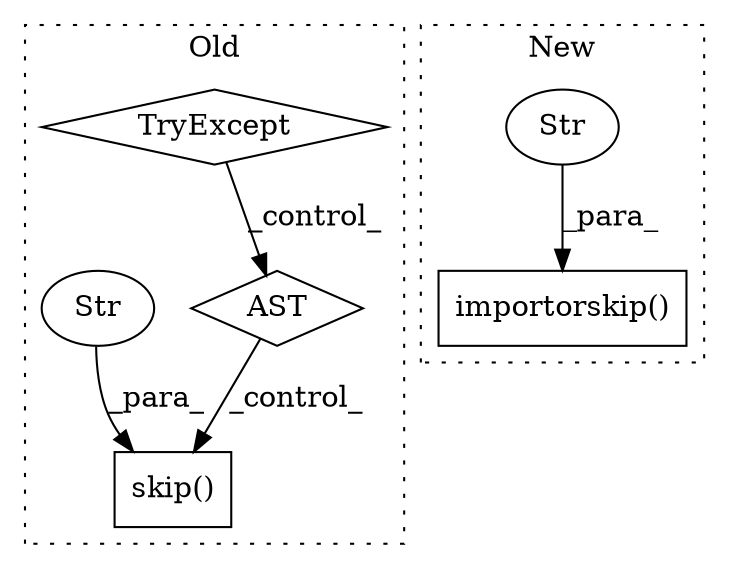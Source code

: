 digraph G {
subgraph cluster0 {
1 [label="TryExcept" a="71" s="2201" l="13" shape="diamond"];
3 [label="skip()" a="75" s="2259,2313" l="12,1" shape="box"];
4 [label="AST" a="2" s="2231,0" l="7,0" shape="diamond"];
5 [label="Str" a="66" s="2271" l="42" shape="ellipse"];
label = "Old";
style="dotted";
}
subgraph cluster1 {
2 [label="importorskip()" a="75" s="2196,2223" l="20,1" shape="box"];
6 [label="Str" a="66" s="2216" l="7" shape="ellipse"];
label = "New";
style="dotted";
}
1 -> 4 [label="_control_"];
4 -> 3 [label="_control_"];
5 -> 3 [label="_para_"];
6 -> 2 [label="_para_"];
}